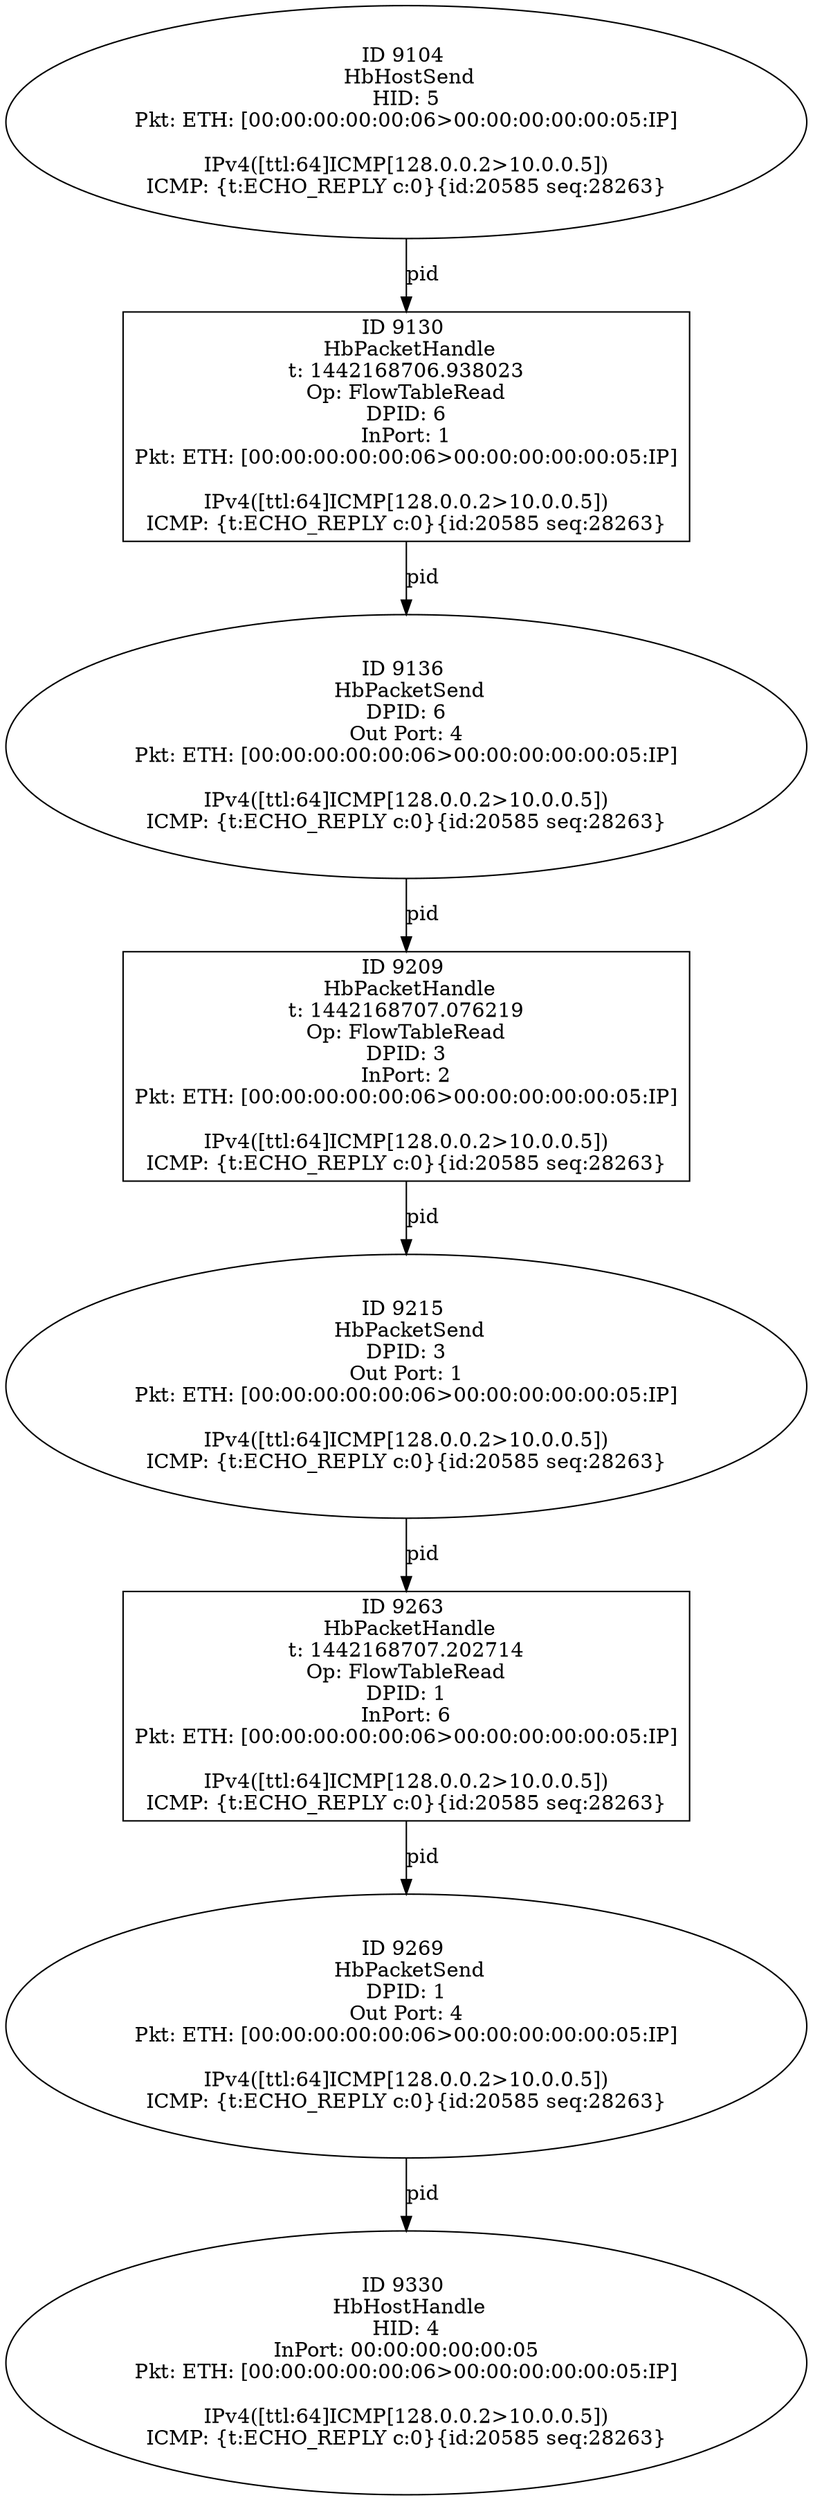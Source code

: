 strict digraph G {
9104 [shape=oval, event=<hb_events.HbHostSend object at 0x108ba5dd0>, label="ID 9104 
 HbHostSend
HID: 5
Pkt: ETH: [00:00:00:00:00:06>00:00:00:00:00:05:IP]

IPv4([ttl:64]ICMP[128.0.0.2>10.0.0.5])
ICMP: {t:ECHO_REPLY c:0}{id:20585 seq:28263}"];
9130 [shape=box, event=<hb_events.HbPacketHandle object at 0x108bcf0d0>, label="ID 9130 
 HbPacketHandle
t: 1442168706.938023
Op: FlowTableRead
DPID: 6
InPort: 1
Pkt: ETH: [00:00:00:00:00:06>00:00:00:00:00:05:IP]

IPv4([ttl:64]ICMP[128.0.0.2>10.0.0.5])
ICMP: {t:ECHO_REPLY c:0}{id:20585 seq:28263}"];
9263 [shape=box, event=<hb_events.HbPacketHandle object at 0x108c33a90>, label="ID 9263 
 HbPacketHandle
t: 1442168707.202714
Op: FlowTableRead
DPID: 1
InPort: 6
Pkt: ETH: [00:00:00:00:00:06>00:00:00:00:00:05:IP]

IPv4([ttl:64]ICMP[128.0.0.2>10.0.0.5])
ICMP: {t:ECHO_REPLY c:0}{id:20585 seq:28263}"];
9136 [shape=oval, event=<hb_events.HbPacketSend object at 0x108bbe290>, label="ID 9136 
 HbPacketSend
DPID: 6
Out Port: 4
Pkt: ETH: [00:00:00:00:00:06>00:00:00:00:00:05:IP]

IPv4([ttl:64]ICMP[128.0.0.2>10.0.0.5])
ICMP: {t:ECHO_REPLY c:0}{id:20585 seq:28263}"];
9330 [shape=oval, event=<hb_events.HbHostHandle object at 0x108c6d0d0>, label="ID 9330 
 HbHostHandle
HID: 4
InPort: 00:00:00:00:00:05
Pkt: ETH: [00:00:00:00:00:06>00:00:00:00:00:05:IP]

IPv4([ttl:64]ICMP[128.0.0.2>10.0.0.5])
ICMP: {t:ECHO_REPLY c:0}{id:20585 seq:28263}"];
9269 [shape=oval, event=<hb_events.HbPacketSend object at 0x108c33ed0>, label="ID 9269 
 HbPacketSend
DPID: 1
Out Port: 4
Pkt: ETH: [00:00:00:00:00:06>00:00:00:00:00:05:IP]

IPv4([ttl:64]ICMP[128.0.0.2>10.0.0.5])
ICMP: {t:ECHO_REPLY c:0}{id:20585 seq:28263}"];
9209 [shape=box, event=<hb_events.HbPacketHandle object at 0x108c09250>, label="ID 9209 
 HbPacketHandle
t: 1442168707.076219
Op: FlowTableRead
DPID: 3
InPort: 2
Pkt: ETH: [00:00:00:00:00:06>00:00:00:00:00:05:IP]

IPv4([ttl:64]ICMP[128.0.0.2>10.0.0.5])
ICMP: {t:ECHO_REPLY c:0}{id:20585 seq:28263}"];
9215 [shape=oval, event=<hb_events.HbPacketSend object at 0x108c096d0>, label="ID 9215 
 HbPacketSend
DPID: 3
Out Port: 1
Pkt: ETH: [00:00:00:00:00:06>00:00:00:00:00:05:IP]

IPv4([ttl:64]ICMP[128.0.0.2>10.0.0.5])
ICMP: {t:ECHO_REPLY c:0}{id:20585 seq:28263}"];
9136 -> 9209  [rel=pid, label=pid];
9130 -> 9136  [rel=pid, label=pid];
9263 -> 9269  [rel=pid, label=pid];
9104 -> 9130  [rel=pid, label=pid];
9269 -> 9330  [rel=pid, label=pid];
9209 -> 9215  [rel=pid, label=pid];
9215 -> 9263  [rel=pid, label=pid];
}
